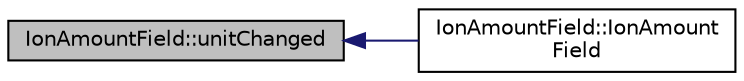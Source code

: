 digraph "IonAmountField::unitChanged"
{
  edge [fontname="Helvetica",fontsize="10",labelfontname="Helvetica",labelfontsize="10"];
  node [fontname="Helvetica",fontsize="10",shape=record];
  rankdir="LR";
  Node57 [label="IonAmountField::unitChanged",height=0.2,width=0.4,color="black", fillcolor="grey75", style="filled", fontcolor="black"];
  Node57 -> Node58 [dir="back",color="midnightblue",fontsize="10",style="solid",fontname="Helvetica"];
  Node58 [label="IonAmountField::IonAmount\lField",height=0.2,width=0.4,color="black", fillcolor="white", style="filled",URL="$class_ion_amount_field.html#ad5484b071ef796866b4d444c7eaa38d4"];
}
